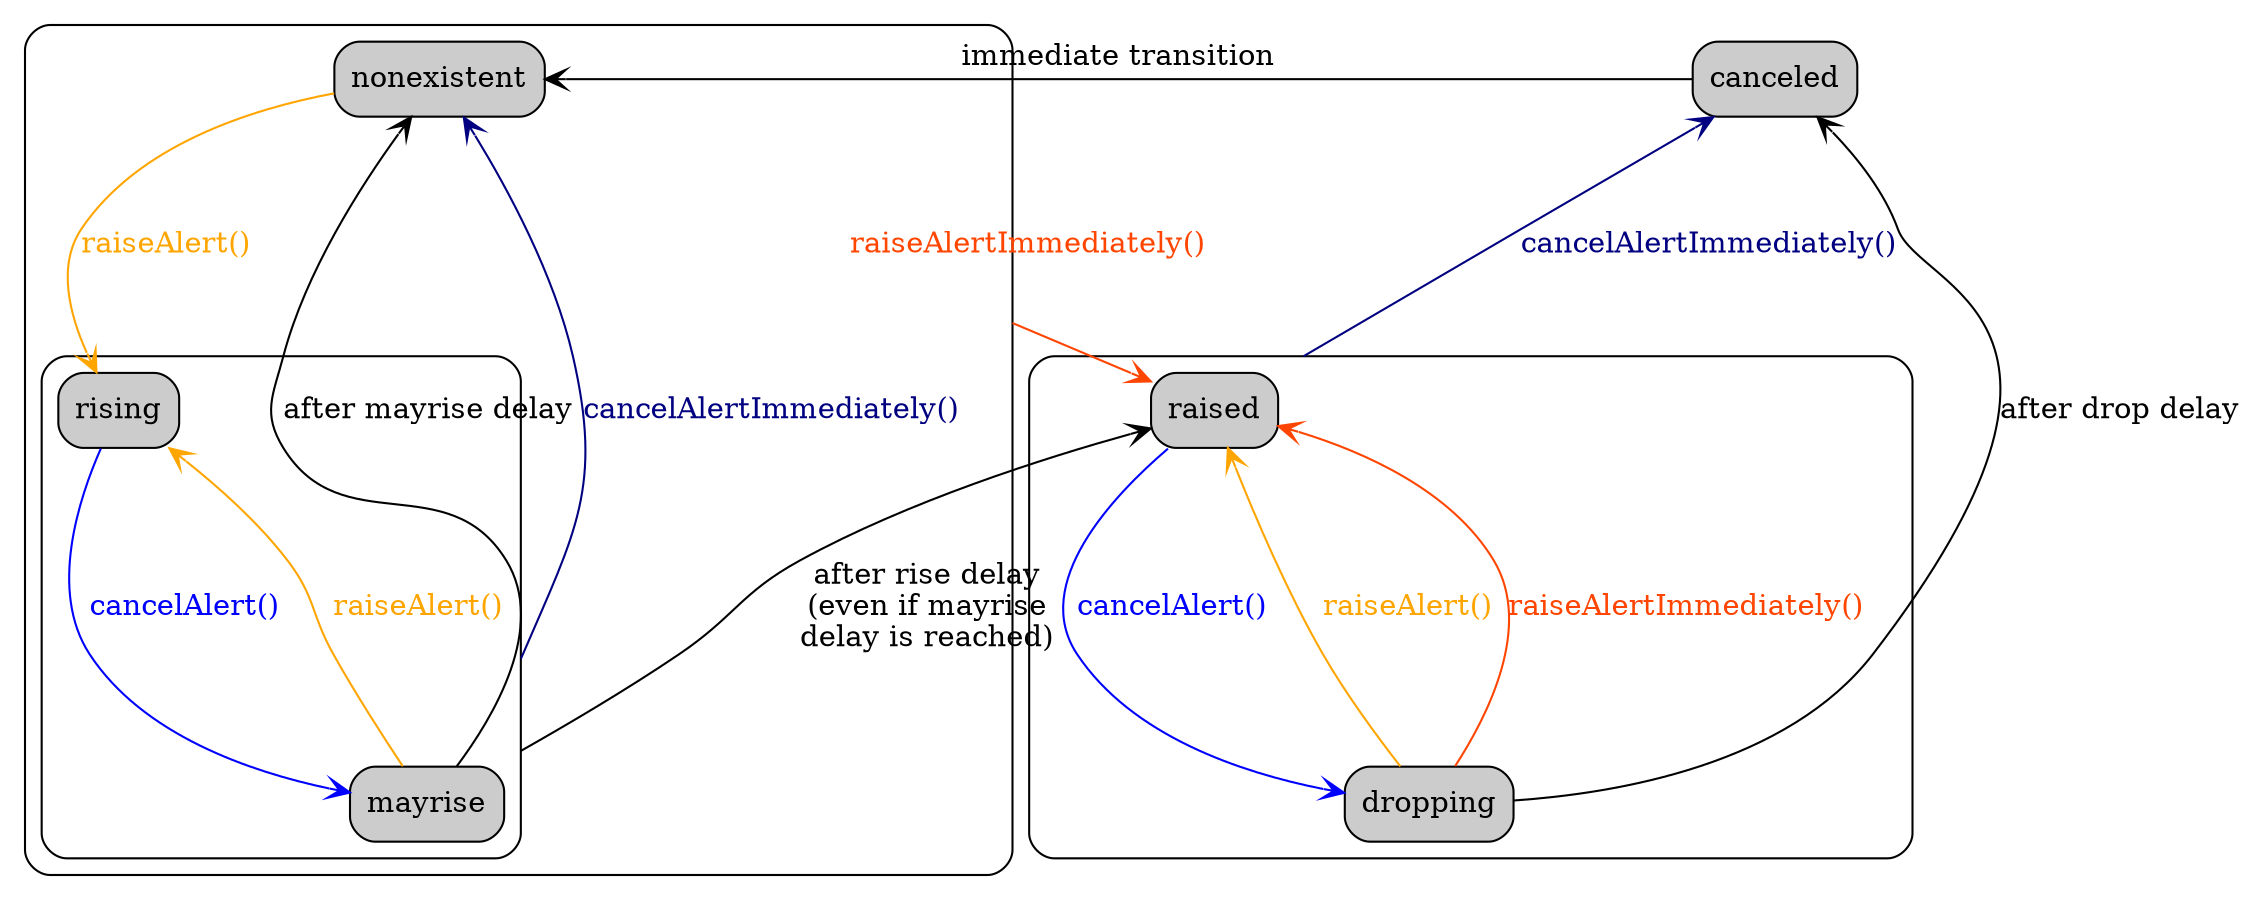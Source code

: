 graph g {
  newrank=true;
  graph [compound=true,style=rounded,ranksep=1.5]
  edge [arrowhead=vee,dir=forward]
  node [shape=box,style="rounded,filled",fillcolor=grey80]
  subgraph cluster_nonexistent {
    /*start [shape=circle,style=filled,width=.2,label="",fillcolor=black]
    start -- nonexistent*/
    nonexistent
    subgraph cluster_rising { rising; mayrise }
  }
  subgraph cluster_raised { raised; dropping }
  mayrise -- raised [ltail=cluster_rising,label="after rise delay\n(even if mayrise\ndelay is reached)",constraintx=false]
  mayrise -- nonexistent [label="after mayrise delay"]
  dropping -- canceled [label="after drop delay"]
  canceled -- nonexistent [weight=0,label="immediate transition"]
  edge [color=orange,fontcolor=orange,label="raiseAlert()"]
  nonexistent -- rising
  mayrise -- rising
  dropping -- raised
  edge [color=blue,fontcolor=blue,label="cancelAlert()"]
  rising -- mayrise
  raised -- dropping
  edge [color=orangered,fontcolor=orangered,label="raiseAlertImmediately()"]
  nonexistent -- raised [ltail=cluster_nonexistent,constraintx=false]
  dropping -- raised
  edge [color=navy,fontcolor=navy,label="cancelAlertImmediately()"]
  raised -- canceled [ltail=cluster_raised,constraintx=false]
  mayrise -- nonexistent [ltail=cluster_rising,constraintx=false]
  { rank=same; rising; raised }
  { rank=same; nonexistent; canceled }
}
